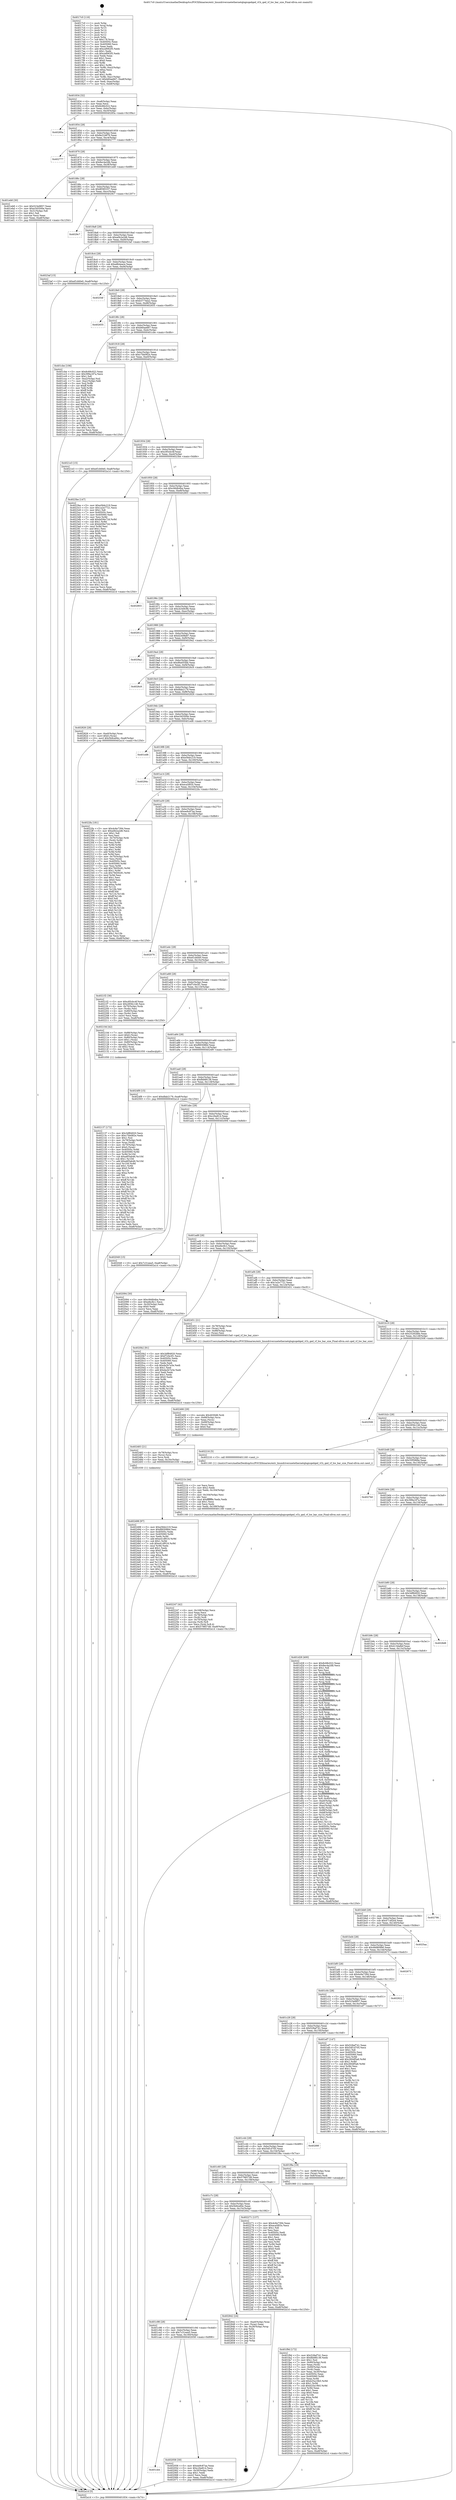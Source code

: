 digraph "0x4017c0" {
  label = "0x4017c0 (/mnt/c/Users/mathe/Desktop/tcc/POCII/binaries/extr_linuxdriversnetethernetqlogicqedqed_vf.h_qed_vf_hw_bar_size_Final-ollvm.out::main(0))"
  labelloc = "t"
  node[shape=record]

  Entry [label="",width=0.3,height=0.3,shape=circle,fillcolor=black,style=filled]
  "0x401834" [label="{
     0x401834 [32]\l
     | [instrs]\l
     &nbsp;&nbsp;0x401834 \<+6\>: mov -0xa8(%rbp),%eax\l
     &nbsp;&nbsp;0x40183a \<+2\>: mov %eax,%ecx\l
     &nbsp;&nbsp;0x40183c \<+6\>: sub $0x8c68c022,%ecx\l
     &nbsp;&nbsp;0x401842 \<+6\>: mov %eax,-0xbc(%rbp)\l
     &nbsp;&nbsp;0x401848 \<+6\>: mov %ecx,-0xc0(%rbp)\l
     &nbsp;&nbsp;0x40184e \<+6\>: je 000000000040285a \<main+0x109a\>\l
  }"]
  "0x40285a" [label="{
     0x40285a\l
  }", style=dashed]
  "0x401854" [label="{
     0x401854 [28]\l
     | [instrs]\l
     &nbsp;&nbsp;0x401854 \<+5\>: jmp 0000000000401859 \<main+0x99\>\l
     &nbsp;&nbsp;0x401859 \<+6\>: mov -0xbc(%rbp),%eax\l
     &nbsp;&nbsp;0x40185f \<+5\>: sub $0x8e224876,%eax\l
     &nbsp;&nbsp;0x401864 \<+6\>: mov %eax,-0xc4(%rbp)\l
     &nbsp;&nbsp;0x40186a \<+6\>: je 0000000000402777 \<main+0xfb7\>\l
  }"]
  Exit [label="",width=0.3,height=0.3,shape=circle,fillcolor=black,style=filled,peripheries=2]
  "0x402777" [label="{
     0x402777\l
  }", style=dashed]
  "0x401870" [label="{
     0x401870 [28]\l
     | [instrs]\l
     &nbsp;&nbsp;0x401870 \<+5\>: jmp 0000000000401875 \<main+0xb5\>\l
     &nbsp;&nbsp;0x401875 \<+6\>: mov -0xbc(%rbp),%eax\l
     &nbsp;&nbsp;0x40187b \<+5\>: sub $0x8ec4a2db,%eax\l
     &nbsp;&nbsp;0x401880 \<+6\>: mov %eax,-0xc8(%rbp)\l
     &nbsp;&nbsp;0x401886 \<+6\>: je 0000000000401eb8 \<main+0x6f8\>\l
  }"]
  "0x402498" [label="{
     0x402498 [97]\l
     | [instrs]\l
     &nbsp;&nbsp;0x402498 \<+5\>: mov $0xe56dc219,%eax\l
     &nbsp;&nbsp;0x40249d \<+5\>: mov $0xf893086d,%esi\l
     &nbsp;&nbsp;0x4024a2 \<+7\>: mov 0x40505c,%edx\l
     &nbsp;&nbsp;0x4024a9 \<+8\>: mov 0x405060,%r8d\l
     &nbsp;&nbsp;0x4024b1 \<+3\>: mov %edx,%r9d\l
     &nbsp;&nbsp;0x4024b4 \<+7\>: add $0xe41df016,%r9d\l
     &nbsp;&nbsp;0x4024bb \<+4\>: sub $0x1,%r9d\l
     &nbsp;&nbsp;0x4024bf \<+7\>: sub $0xe41df016,%r9d\l
     &nbsp;&nbsp;0x4024c6 \<+4\>: imul %r9d,%edx\l
     &nbsp;&nbsp;0x4024ca \<+3\>: and $0x1,%edx\l
     &nbsp;&nbsp;0x4024cd \<+3\>: cmp $0x0,%edx\l
     &nbsp;&nbsp;0x4024d0 \<+4\>: sete %r10b\l
     &nbsp;&nbsp;0x4024d4 \<+4\>: cmp $0xa,%r8d\l
     &nbsp;&nbsp;0x4024d8 \<+4\>: setl %r11b\l
     &nbsp;&nbsp;0x4024dc \<+3\>: mov %r10b,%bl\l
     &nbsp;&nbsp;0x4024df \<+3\>: and %r11b,%bl\l
     &nbsp;&nbsp;0x4024e2 \<+3\>: xor %r11b,%r10b\l
     &nbsp;&nbsp;0x4024e5 \<+3\>: or %r10b,%bl\l
     &nbsp;&nbsp;0x4024e8 \<+3\>: test $0x1,%bl\l
     &nbsp;&nbsp;0x4024eb \<+3\>: cmovne %esi,%eax\l
     &nbsp;&nbsp;0x4024ee \<+6\>: mov %eax,-0xa8(%rbp)\l
     &nbsp;&nbsp;0x4024f4 \<+5\>: jmp 0000000000402a1d \<main+0x125d\>\l
  }"]
  "0x401eb8" [label="{
     0x401eb8 [30]\l
     | [instrs]\l
     &nbsp;&nbsp;0x401eb8 \<+5\>: mov $0x523e9857,%eax\l
     &nbsp;&nbsp;0x401ebd \<+5\>: mov $0xe345500e,%ecx\l
     &nbsp;&nbsp;0x401ec2 \<+3\>: mov -0x31(%rbp),%dl\l
     &nbsp;&nbsp;0x401ec5 \<+3\>: test $0x1,%dl\l
     &nbsp;&nbsp;0x401ec8 \<+3\>: cmovne %ecx,%eax\l
     &nbsp;&nbsp;0x401ecb \<+6\>: mov %eax,-0xa8(%rbp)\l
     &nbsp;&nbsp;0x401ed1 \<+5\>: jmp 0000000000402a1d \<main+0x125d\>\l
  }"]
  "0x40188c" [label="{
     0x40188c [28]\l
     | [instrs]\l
     &nbsp;&nbsp;0x40188c \<+5\>: jmp 0000000000401891 \<main+0xd1\>\l
     &nbsp;&nbsp;0x401891 \<+6\>: mov -0xbc(%rbp),%eax\l
     &nbsp;&nbsp;0x401897 \<+5\>: sub $0x8f385337,%eax\l
     &nbsp;&nbsp;0x40189c \<+6\>: mov %eax,-0xcc(%rbp)\l
     &nbsp;&nbsp;0x4018a2 \<+6\>: je 00000000004029c7 \<main+0x1207\>\l
  }"]
  "0x402483" [label="{
     0x402483 [21]\l
     | [instrs]\l
     &nbsp;&nbsp;0x402483 \<+4\>: mov -0x78(%rbp),%rcx\l
     &nbsp;&nbsp;0x402487 \<+3\>: mov (%rcx),%rcx\l
     &nbsp;&nbsp;0x40248a \<+3\>: mov %rcx,%rdi\l
     &nbsp;&nbsp;0x40248d \<+6\>: mov %eax,-0x16c(%rbp)\l
     &nbsp;&nbsp;0x402493 \<+5\>: call 0000000000401030 \<free@plt\>\l
     | [calls]\l
     &nbsp;&nbsp;0x401030 \{1\} (unknown)\l
  }"]
  "0x4029c7" [label="{
     0x4029c7\l
  }", style=dashed]
  "0x4018a8" [label="{
     0x4018a8 [28]\l
     | [instrs]\l
     &nbsp;&nbsp;0x4018a8 \<+5\>: jmp 00000000004018ad \<main+0xed\>\l
     &nbsp;&nbsp;0x4018ad \<+6\>: mov -0xbc(%rbp),%eax\l
     &nbsp;&nbsp;0x4018b3 \<+5\>: sub $0xa0b2a2d6,%eax\l
     &nbsp;&nbsp;0x4018b8 \<+6\>: mov %eax,-0xd0(%rbp)\l
     &nbsp;&nbsp;0x4018be \<+6\>: je 00000000004023af \<main+0xbef\>\l
  }"]
  "0x402466" [label="{
     0x402466 [29]\l
     | [instrs]\l
     &nbsp;&nbsp;0x402466 \<+10\>: movabs $0x4030d6,%rdi\l
     &nbsp;&nbsp;0x402470 \<+4\>: mov -0x68(%rbp),%rcx\l
     &nbsp;&nbsp;0x402474 \<+2\>: mov %eax,(%rcx)\l
     &nbsp;&nbsp;0x402476 \<+4\>: mov -0x68(%rbp),%rcx\l
     &nbsp;&nbsp;0x40247a \<+2\>: mov (%rcx),%esi\l
     &nbsp;&nbsp;0x40247c \<+2\>: mov $0x0,%al\l
     &nbsp;&nbsp;0x40247e \<+5\>: call 0000000000401040 \<printf@plt\>\l
     | [calls]\l
     &nbsp;&nbsp;0x401040 \{1\} (unknown)\l
  }"]
  "0x4023af" [label="{
     0x4023af [15]\l
     | [instrs]\l
     &nbsp;&nbsp;0x4023af \<+10\>: movl $0xef1d40e0,-0xa8(%rbp)\l
     &nbsp;&nbsp;0x4023b9 \<+5\>: jmp 0000000000402a1d \<main+0x125d\>\l
  }"]
  "0x4018c4" [label="{
     0x4018c4 [28]\l
     | [instrs]\l
     &nbsp;&nbsp;0x4018c4 \<+5\>: jmp 00000000004018c9 \<main+0x109\>\l
     &nbsp;&nbsp;0x4018c9 \<+6\>: mov -0xbc(%rbp),%eax\l
     &nbsp;&nbsp;0x4018cf \<+5\>: sub $0xa8b4eace,%eax\l
     &nbsp;&nbsp;0x4018d4 \<+6\>: mov %eax,-0xd4(%rbp)\l
     &nbsp;&nbsp;0x4018da \<+6\>: je 000000000040254f \<main+0xd8f\>\l
  }"]
  "0x402247" [label="{
     0x402247 [42]\l
     | [instrs]\l
     &nbsp;&nbsp;0x402247 \<+6\>: mov -0x168(%rbp),%ecx\l
     &nbsp;&nbsp;0x40224d \<+3\>: imul %eax,%ecx\l
     &nbsp;&nbsp;0x402250 \<+4\>: mov -0x78(%rbp),%rdi\l
     &nbsp;&nbsp;0x402254 \<+3\>: mov (%rdi),%rdi\l
     &nbsp;&nbsp;0x402257 \<+4\>: mov -0x70(%rbp),%r8\l
     &nbsp;&nbsp;0x40225b \<+3\>: movslq (%r8),%r8\l
     &nbsp;&nbsp;0x40225e \<+4\>: mov %ecx,(%rdi,%r8,4)\l
     &nbsp;&nbsp;0x402262 \<+10\>: movl $0x579857d9,-0xa8(%rbp)\l
     &nbsp;&nbsp;0x40226c \<+5\>: jmp 0000000000402a1d \<main+0x125d\>\l
  }"]
  "0x40254f" [label="{
     0x40254f\l
  }", style=dashed]
  "0x4018e0" [label="{
     0x4018e0 [28]\l
     | [instrs]\l
     &nbsp;&nbsp;0x4018e0 \<+5\>: jmp 00000000004018e5 \<main+0x125\>\l
     &nbsp;&nbsp;0x4018e5 \<+6\>: mov -0xbc(%rbp),%eax\l
     &nbsp;&nbsp;0x4018eb \<+5\>: sub $0xb3774ea2,%eax\l
     &nbsp;&nbsp;0x4018f0 \<+6\>: mov %eax,-0xd8(%rbp)\l
     &nbsp;&nbsp;0x4018f6 \<+6\>: je 0000000000402655 \<main+0xe95\>\l
  }"]
  "0x40221b" [label="{
     0x40221b [44]\l
     | [instrs]\l
     &nbsp;&nbsp;0x40221b \<+2\>: xor %ecx,%ecx\l
     &nbsp;&nbsp;0x40221d \<+5\>: mov $0x2,%edx\l
     &nbsp;&nbsp;0x402222 \<+6\>: mov %edx,-0x164(%rbp)\l
     &nbsp;&nbsp;0x402228 \<+1\>: cltd\l
     &nbsp;&nbsp;0x402229 \<+6\>: mov -0x164(%rbp),%esi\l
     &nbsp;&nbsp;0x40222f \<+2\>: idiv %esi\l
     &nbsp;&nbsp;0x402231 \<+6\>: imul $0xfffffffe,%edx,%edx\l
     &nbsp;&nbsp;0x402237 \<+3\>: sub $0x1,%ecx\l
     &nbsp;&nbsp;0x40223a \<+2\>: sub %ecx,%edx\l
     &nbsp;&nbsp;0x40223c \<+6\>: mov %edx,-0x168(%rbp)\l
     &nbsp;&nbsp;0x402242 \<+5\>: call 0000000000401160 \<next_i\>\l
     | [calls]\l
     &nbsp;&nbsp;0x401160 \{1\} (/mnt/c/Users/mathe/Desktop/tcc/POCII/binaries/extr_linuxdriversnetethernetqlogicqedqed_vf.h_qed_vf_hw_bar_size_Final-ollvm.out::next_i)\l
  }"]
  "0x402655" [label="{
     0x402655\l
  }", style=dashed]
  "0x4018fc" [label="{
     0x4018fc [28]\l
     | [instrs]\l
     &nbsp;&nbsp;0x4018fc \<+5\>: jmp 0000000000401901 \<main+0x141\>\l
     &nbsp;&nbsp;0x401901 \<+6\>: mov -0xbc(%rbp),%eax\l
     &nbsp;&nbsp;0x401907 \<+5\>: sub $0xb60ae667,%eax\l
     &nbsp;&nbsp;0x40190c \<+6\>: mov %eax,-0xdc(%rbp)\l
     &nbsp;&nbsp;0x401912 \<+6\>: je 0000000000401cbe \<main+0x4fe\>\l
  }"]
  "0x402137" [label="{
     0x402137 [172]\l
     | [instrs]\l
     &nbsp;&nbsp;0x402137 \<+5\>: mov $0x3df84920,%ecx\l
     &nbsp;&nbsp;0x40213c \<+5\>: mov $0xc7bb082e,%edx\l
     &nbsp;&nbsp;0x402141 \<+3\>: mov $0x1,%sil\l
     &nbsp;&nbsp;0x402144 \<+4\>: mov -0x78(%rbp),%rdi\l
     &nbsp;&nbsp;0x402148 \<+3\>: mov %rax,(%rdi)\l
     &nbsp;&nbsp;0x40214b \<+4\>: mov -0x70(%rbp),%rax\l
     &nbsp;&nbsp;0x40214f \<+6\>: movl $0x0,(%rax)\l
     &nbsp;&nbsp;0x402155 \<+8\>: mov 0x40505c,%r8d\l
     &nbsp;&nbsp;0x40215d \<+8\>: mov 0x405060,%r9d\l
     &nbsp;&nbsp;0x402165 \<+3\>: mov %r8d,%r10d\l
     &nbsp;&nbsp;0x402168 \<+7\>: sub $0xa6f3ab46,%r10d\l
     &nbsp;&nbsp;0x40216f \<+4\>: sub $0x1,%r10d\l
     &nbsp;&nbsp;0x402173 \<+7\>: add $0xa6f3ab46,%r10d\l
     &nbsp;&nbsp;0x40217a \<+4\>: imul %r10d,%r8d\l
     &nbsp;&nbsp;0x40217e \<+4\>: and $0x1,%r8d\l
     &nbsp;&nbsp;0x402182 \<+4\>: cmp $0x0,%r8d\l
     &nbsp;&nbsp;0x402186 \<+4\>: sete %r11b\l
     &nbsp;&nbsp;0x40218a \<+4\>: cmp $0xa,%r9d\l
     &nbsp;&nbsp;0x40218e \<+3\>: setl %bl\l
     &nbsp;&nbsp;0x402191 \<+3\>: mov %r11b,%r14b\l
     &nbsp;&nbsp;0x402194 \<+4\>: xor $0xff,%r14b\l
     &nbsp;&nbsp;0x402198 \<+3\>: mov %bl,%r15b\l
     &nbsp;&nbsp;0x40219b \<+4\>: xor $0xff,%r15b\l
     &nbsp;&nbsp;0x40219f \<+4\>: xor $0x1,%sil\l
     &nbsp;&nbsp;0x4021a3 \<+3\>: mov %r14b,%r12b\l
     &nbsp;&nbsp;0x4021a6 \<+4\>: and $0xff,%r12b\l
     &nbsp;&nbsp;0x4021aa \<+3\>: and %sil,%r11b\l
     &nbsp;&nbsp;0x4021ad \<+3\>: mov %r15b,%r13b\l
     &nbsp;&nbsp;0x4021b0 \<+4\>: and $0xff,%r13b\l
     &nbsp;&nbsp;0x4021b4 \<+3\>: and %sil,%bl\l
     &nbsp;&nbsp;0x4021b7 \<+3\>: or %r11b,%r12b\l
     &nbsp;&nbsp;0x4021ba \<+3\>: or %bl,%r13b\l
     &nbsp;&nbsp;0x4021bd \<+3\>: xor %r13b,%r12b\l
     &nbsp;&nbsp;0x4021c0 \<+3\>: or %r15b,%r14b\l
     &nbsp;&nbsp;0x4021c3 \<+4\>: xor $0xff,%r14b\l
     &nbsp;&nbsp;0x4021c7 \<+4\>: or $0x1,%sil\l
     &nbsp;&nbsp;0x4021cb \<+3\>: and %sil,%r14b\l
     &nbsp;&nbsp;0x4021ce \<+3\>: or %r14b,%r12b\l
     &nbsp;&nbsp;0x4021d1 \<+4\>: test $0x1,%r12b\l
     &nbsp;&nbsp;0x4021d5 \<+3\>: cmovne %edx,%ecx\l
     &nbsp;&nbsp;0x4021d8 \<+6\>: mov %ecx,-0xa8(%rbp)\l
     &nbsp;&nbsp;0x4021de \<+5\>: jmp 0000000000402a1d \<main+0x125d\>\l
  }"]
  "0x401cbe" [label="{
     0x401cbe [106]\l
     | [instrs]\l
     &nbsp;&nbsp;0x401cbe \<+5\>: mov $0x8c68c022,%eax\l
     &nbsp;&nbsp;0x401cc3 \<+5\>: mov $0x399a187a,%ecx\l
     &nbsp;&nbsp;0x401cc8 \<+2\>: mov $0x1,%dl\l
     &nbsp;&nbsp;0x401cca \<+7\>: mov -0xa2(%rbp),%sil\l
     &nbsp;&nbsp;0x401cd1 \<+7\>: mov -0xa1(%rbp),%dil\l
     &nbsp;&nbsp;0x401cd8 \<+3\>: mov %sil,%r8b\l
     &nbsp;&nbsp;0x401cdb \<+4\>: xor $0xff,%r8b\l
     &nbsp;&nbsp;0x401cdf \<+3\>: mov %dil,%r9b\l
     &nbsp;&nbsp;0x401ce2 \<+4\>: xor $0xff,%r9b\l
     &nbsp;&nbsp;0x401ce6 \<+3\>: xor $0x0,%dl\l
     &nbsp;&nbsp;0x401ce9 \<+3\>: mov %r8b,%r10b\l
     &nbsp;&nbsp;0x401cec \<+4\>: and $0x0,%r10b\l
     &nbsp;&nbsp;0x401cf0 \<+3\>: and %dl,%sil\l
     &nbsp;&nbsp;0x401cf3 \<+3\>: mov %r9b,%r11b\l
     &nbsp;&nbsp;0x401cf6 \<+4\>: and $0x0,%r11b\l
     &nbsp;&nbsp;0x401cfa \<+3\>: and %dl,%dil\l
     &nbsp;&nbsp;0x401cfd \<+3\>: or %sil,%r10b\l
     &nbsp;&nbsp;0x401d00 \<+3\>: or %dil,%r11b\l
     &nbsp;&nbsp;0x401d03 \<+3\>: xor %r11b,%r10b\l
     &nbsp;&nbsp;0x401d06 \<+3\>: or %r9b,%r8b\l
     &nbsp;&nbsp;0x401d09 \<+4\>: xor $0xff,%r8b\l
     &nbsp;&nbsp;0x401d0d \<+3\>: or $0x0,%dl\l
     &nbsp;&nbsp;0x401d10 \<+3\>: and %dl,%r8b\l
     &nbsp;&nbsp;0x401d13 \<+3\>: or %r8b,%r10b\l
     &nbsp;&nbsp;0x401d16 \<+4\>: test $0x1,%r10b\l
     &nbsp;&nbsp;0x401d1a \<+3\>: cmovne %ecx,%eax\l
     &nbsp;&nbsp;0x401d1d \<+6\>: mov %eax,-0xa8(%rbp)\l
     &nbsp;&nbsp;0x401d23 \<+5\>: jmp 0000000000402a1d \<main+0x125d\>\l
  }"]
  "0x401918" [label="{
     0x401918 [28]\l
     | [instrs]\l
     &nbsp;&nbsp;0x401918 \<+5\>: jmp 000000000040191d \<main+0x15d\>\l
     &nbsp;&nbsp;0x40191d \<+6\>: mov -0xbc(%rbp),%eax\l
     &nbsp;&nbsp;0x401923 \<+5\>: sub $0xc7bb082e,%eax\l
     &nbsp;&nbsp;0x401928 \<+6\>: mov %eax,-0xe0(%rbp)\l
     &nbsp;&nbsp;0x40192e \<+6\>: je 00000000004021e3 \<main+0xa23\>\l
  }"]
  "0x402a1d" [label="{
     0x402a1d [5]\l
     | [instrs]\l
     &nbsp;&nbsp;0x402a1d \<+5\>: jmp 0000000000401834 \<main+0x74\>\l
  }"]
  "0x4017c0" [label="{
     0x4017c0 [116]\l
     | [instrs]\l
     &nbsp;&nbsp;0x4017c0 \<+1\>: push %rbp\l
     &nbsp;&nbsp;0x4017c1 \<+3\>: mov %rsp,%rbp\l
     &nbsp;&nbsp;0x4017c4 \<+2\>: push %r15\l
     &nbsp;&nbsp;0x4017c6 \<+2\>: push %r14\l
     &nbsp;&nbsp;0x4017c8 \<+2\>: push %r13\l
     &nbsp;&nbsp;0x4017ca \<+2\>: push %r12\l
     &nbsp;&nbsp;0x4017cc \<+1\>: push %rbx\l
     &nbsp;&nbsp;0x4017cd \<+7\>: sub $0x178,%rsp\l
     &nbsp;&nbsp;0x4017d4 \<+7\>: mov 0x40505c,%eax\l
     &nbsp;&nbsp;0x4017db \<+7\>: mov 0x405060,%ecx\l
     &nbsp;&nbsp;0x4017e2 \<+2\>: mov %eax,%edx\l
     &nbsp;&nbsp;0x4017e4 \<+6\>: add $0xcef062f5,%edx\l
     &nbsp;&nbsp;0x4017ea \<+3\>: sub $0x1,%edx\l
     &nbsp;&nbsp;0x4017ed \<+6\>: sub $0xcef062f5,%edx\l
     &nbsp;&nbsp;0x4017f3 \<+3\>: imul %edx,%eax\l
     &nbsp;&nbsp;0x4017f6 \<+3\>: and $0x1,%eax\l
     &nbsp;&nbsp;0x4017f9 \<+3\>: cmp $0x0,%eax\l
     &nbsp;&nbsp;0x4017fc \<+4\>: sete %r8b\l
     &nbsp;&nbsp;0x401800 \<+4\>: and $0x1,%r8b\l
     &nbsp;&nbsp;0x401804 \<+7\>: mov %r8b,-0xa2(%rbp)\l
     &nbsp;&nbsp;0x40180b \<+3\>: cmp $0xa,%ecx\l
     &nbsp;&nbsp;0x40180e \<+4\>: setl %r8b\l
     &nbsp;&nbsp;0x401812 \<+4\>: and $0x1,%r8b\l
     &nbsp;&nbsp;0x401816 \<+7\>: mov %r8b,-0xa1(%rbp)\l
     &nbsp;&nbsp;0x40181d \<+10\>: movl $0xb60ae667,-0xa8(%rbp)\l
     &nbsp;&nbsp;0x401827 \<+6\>: mov %edi,-0xac(%rbp)\l
     &nbsp;&nbsp;0x40182d \<+7\>: mov %rsi,-0xb8(%rbp)\l
  }"]
  "0x401cb4" [label="{
     0x401cb4\l
  }", style=dashed]
  "0x4021e3" [label="{
     0x4021e3 [15]\l
     | [instrs]\l
     &nbsp;&nbsp;0x4021e3 \<+10\>: movl $0xef1d40e0,-0xa8(%rbp)\l
     &nbsp;&nbsp;0x4021ed \<+5\>: jmp 0000000000402a1d \<main+0x125d\>\l
  }"]
  "0x401934" [label="{
     0x401934 [28]\l
     | [instrs]\l
     &nbsp;&nbsp;0x401934 \<+5\>: jmp 0000000000401939 \<main+0x179\>\l
     &nbsp;&nbsp;0x401939 \<+6\>: mov -0xbc(%rbp),%eax\l
     &nbsp;&nbsp;0x40193f \<+5\>: sub $0xc85cbc4f,%eax\l
     &nbsp;&nbsp;0x401944 \<+6\>: mov %eax,-0xe4(%rbp)\l
     &nbsp;&nbsp;0x40194a \<+6\>: je 00000000004023be \<main+0xbfe\>\l
  }"]
  "0x402058" [label="{
     0x402058 [30]\l
     | [instrs]\l
     &nbsp;&nbsp;0x402058 \<+5\>: mov $0xee9c87aa,%eax\l
     &nbsp;&nbsp;0x40205d \<+5\>: mov $0xc2be814,%ecx\l
     &nbsp;&nbsp;0x402062 \<+3\>: mov -0x30(%rbp),%edx\l
     &nbsp;&nbsp;0x402065 \<+3\>: cmp $0x1,%edx\l
     &nbsp;&nbsp;0x402068 \<+3\>: cmovl %ecx,%eax\l
     &nbsp;&nbsp;0x40206b \<+6\>: mov %eax,-0xa8(%rbp)\l
     &nbsp;&nbsp;0x402071 \<+5\>: jmp 0000000000402a1d \<main+0x125d\>\l
  }"]
  "0x4023be" [label="{
     0x4023be [147]\l
     | [instrs]\l
     &nbsp;&nbsp;0x4023be \<+5\>: mov $0xe56dc219,%eax\l
     &nbsp;&nbsp;0x4023c3 \<+5\>: mov $0x1a2e7721,%ecx\l
     &nbsp;&nbsp;0x4023c8 \<+2\>: mov $0x1,%dl\l
     &nbsp;&nbsp;0x4023ca \<+7\>: mov 0x40505c,%esi\l
     &nbsp;&nbsp;0x4023d1 \<+7\>: mov 0x405060,%edi\l
     &nbsp;&nbsp;0x4023d8 \<+3\>: mov %esi,%r8d\l
     &nbsp;&nbsp;0x4023db \<+7\>: add $0xbd36e72d,%r8d\l
     &nbsp;&nbsp;0x4023e2 \<+4\>: sub $0x1,%r8d\l
     &nbsp;&nbsp;0x4023e6 \<+7\>: sub $0xbd36e72d,%r8d\l
     &nbsp;&nbsp;0x4023ed \<+4\>: imul %r8d,%esi\l
     &nbsp;&nbsp;0x4023f1 \<+3\>: and $0x1,%esi\l
     &nbsp;&nbsp;0x4023f4 \<+3\>: cmp $0x0,%esi\l
     &nbsp;&nbsp;0x4023f7 \<+4\>: sete %r9b\l
     &nbsp;&nbsp;0x4023fb \<+3\>: cmp $0xa,%edi\l
     &nbsp;&nbsp;0x4023fe \<+4\>: setl %r10b\l
     &nbsp;&nbsp;0x402402 \<+3\>: mov %r9b,%r11b\l
     &nbsp;&nbsp;0x402405 \<+4\>: xor $0xff,%r11b\l
     &nbsp;&nbsp;0x402409 \<+3\>: mov %r10b,%bl\l
     &nbsp;&nbsp;0x40240c \<+3\>: xor $0xff,%bl\l
     &nbsp;&nbsp;0x40240f \<+3\>: xor $0x0,%dl\l
     &nbsp;&nbsp;0x402412 \<+3\>: mov %r11b,%r14b\l
     &nbsp;&nbsp;0x402415 \<+4\>: and $0x0,%r14b\l
     &nbsp;&nbsp;0x402419 \<+3\>: and %dl,%r9b\l
     &nbsp;&nbsp;0x40241c \<+3\>: mov %bl,%r15b\l
     &nbsp;&nbsp;0x40241f \<+4\>: and $0x0,%r15b\l
     &nbsp;&nbsp;0x402423 \<+3\>: and %dl,%r10b\l
     &nbsp;&nbsp;0x402426 \<+3\>: or %r9b,%r14b\l
     &nbsp;&nbsp;0x402429 \<+3\>: or %r10b,%r15b\l
     &nbsp;&nbsp;0x40242c \<+3\>: xor %r15b,%r14b\l
     &nbsp;&nbsp;0x40242f \<+3\>: or %bl,%r11b\l
     &nbsp;&nbsp;0x402432 \<+4\>: xor $0xff,%r11b\l
     &nbsp;&nbsp;0x402436 \<+3\>: or $0x0,%dl\l
     &nbsp;&nbsp;0x402439 \<+3\>: and %dl,%r11b\l
     &nbsp;&nbsp;0x40243c \<+3\>: or %r11b,%r14b\l
     &nbsp;&nbsp;0x40243f \<+4\>: test $0x1,%r14b\l
     &nbsp;&nbsp;0x402443 \<+3\>: cmovne %ecx,%eax\l
     &nbsp;&nbsp;0x402446 \<+6\>: mov %eax,-0xa8(%rbp)\l
     &nbsp;&nbsp;0x40244c \<+5\>: jmp 0000000000402a1d \<main+0x125d\>\l
  }"]
  "0x401950" [label="{
     0x401950 [28]\l
     | [instrs]\l
     &nbsp;&nbsp;0x401950 \<+5\>: jmp 0000000000401955 \<main+0x195\>\l
     &nbsp;&nbsp;0x401955 \<+6\>: mov -0xbc(%rbp),%eax\l
     &nbsp;&nbsp;0x40195b \<+5\>: sub $0xc9ddb4ba,%eax\l
     &nbsp;&nbsp;0x401960 \<+6\>: mov %eax,-0xe8(%rbp)\l
     &nbsp;&nbsp;0x401966 \<+6\>: je 0000000000402803 \<main+0x1043\>\l
  }"]
  "0x401c98" [label="{
     0x401c98 [28]\l
     | [instrs]\l
     &nbsp;&nbsp;0x401c98 \<+5\>: jmp 0000000000401c9d \<main+0x4dd\>\l
     &nbsp;&nbsp;0x401c9d \<+6\>: mov -0xbc(%rbp),%eax\l
     &nbsp;&nbsp;0x401ca3 \<+5\>: sub $0x7c31eea5,%eax\l
     &nbsp;&nbsp;0x401ca8 \<+6\>: mov %eax,-0x160(%rbp)\l
     &nbsp;&nbsp;0x401cae \<+6\>: je 0000000000402058 \<main+0x898\>\l
  }"]
  "0x402803" [label="{
     0x402803\l
  }", style=dashed]
  "0x40196c" [label="{
     0x40196c [28]\l
     | [instrs]\l
     &nbsp;&nbsp;0x40196c \<+5\>: jmp 0000000000401971 \<main+0x1b1\>\l
     &nbsp;&nbsp;0x401971 \<+6\>: mov -0xbc(%rbp),%eax\l
     &nbsp;&nbsp;0x401977 \<+5\>: sub $0xcb349c9b,%eax\l
     &nbsp;&nbsp;0x40197c \<+6\>: mov %eax,-0xec(%rbp)\l
     &nbsp;&nbsp;0x401982 \<+6\>: je 0000000000402812 \<main+0x1052\>\l
  }"]
  "0x402842" [label="{
     0x402842 [24]\l
     | [instrs]\l
     &nbsp;&nbsp;0x402842 \<+7\>: mov -0xa0(%rbp),%rax\l
     &nbsp;&nbsp;0x402849 \<+2\>: mov (%rax),%eax\l
     &nbsp;&nbsp;0x40284b \<+4\>: lea -0x28(%rbp),%rsp\l
     &nbsp;&nbsp;0x40284f \<+1\>: pop %rbx\l
     &nbsp;&nbsp;0x402850 \<+2\>: pop %r12\l
     &nbsp;&nbsp;0x402852 \<+2\>: pop %r13\l
     &nbsp;&nbsp;0x402854 \<+2\>: pop %r14\l
     &nbsp;&nbsp;0x402856 \<+2\>: pop %r15\l
     &nbsp;&nbsp;0x402858 \<+1\>: pop %rbp\l
     &nbsp;&nbsp;0x402859 \<+1\>: ret\l
  }"]
  "0x402812" [label="{
     0x402812\l
  }", style=dashed]
  "0x401988" [label="{
     0x401988 [28]\l
     | [instrs]\l
     &nbsp;&nbsp;0x401988 \<+5\>: jmp 000000000040198d \<main+0x1cd\>\l
     &nbsp;&nbsp;0x40198d \<+6\>: mov -0xbc(%rbp),%eax\l
     &nbsp;&nbsp;0x401993 \<+5\>: sub $0xd2408e87,%eax\l
     &nbsp;&nbsp;0x401998 \<+6\>: mov %eax,-0xf0(%rbp)\l
     &nbsp;&nbsp;0x40199e \<+6\>: je 00000000004029a2 \<main+0x11e2\>\l
  }"]
  "0x401c7c" [label="{
     0x401c7c [28]\l
     | [instrs]\l
     &nbsp;&nbsp;0x401c7c \<+5\>: jmp 0000000000401c81 \<main+0x4c1\>\l
     &nbsp;&nbsp;0x401c81 \<+6\>: mov -0xbc(%rbp),%eax\l
     &nbsp;&nbsp;0x401c87 \<+5\>: sub $0x5b9ce84c,%eax\l
     &nbsp;&nbsp;0x401c8c \<+6\>: mov %eax,-0x15c(%rbp)\l
     &nbsp;&nbsp;0x401c92 \<+6\>: je 0000000000402842 \<main+0x1082\>\l
  }"]
  "0x4029a2" [label="{
     0x4029a2\l
  }", style=dashed]
  "0x4019a4" [label="{
     0x4019a4 [28]\l
     | [instrs]\l
     &nbsp;&nbsp;0x4019a4 \<+5\>: jmp 00000000004019a9 \<main+0x1e9\>\l
     &nbsp;&nbsp;0x4019a9 \<+6\>: mov -0xbc(%rbp),%eax\l
     &nbsp;&nbsp;0x4019af \<+5\>: sub $0xd6a055bb,%eax\l
     &nbsp;&nbsp;0x4019b4 \<+6\>: mov %eax,-0xf4(%rbp)\l
     &nbsp;&nbsp;0x4019ba \<+6\>: je 00000000004026c9 \<main+0xf09\>\l
  }"]
  "0x402271" [label="{
     0x402271 [137]\l
     | [instrs]\l
     &nbsp;&nbsp;0x402271 \<+5\>: mov $0x4c6e7394,%eax\l
     &nbsp;&nbsp;0x402276 \<+5\>: mov $0xeca5f03c,%ecx\l
     &nbsp;&nbsp;0x40227b \<+2\>: mov $0x1,%dl\l
     &nbsp;&nbsp;0x40227d \<+2\>: xor %esi,%esi\l
     &nbsp;&nbsp;0x40227f \<+7\>: mov 0x40505c,%edi\l
     &nbsp;&nbsp;0x402286 \<+8\>: mov 0x405060,%r8d\l
     &nbsp;&nbsp;0x40228e \<+3\>: sub $0x1,%esi\l
     &nbsp;&nbsp;0x402291 \<+3\>: mov %edi,%r9d\l
     &nbsp;&nbsp;0x402294 \<+3\>: add %esi,%r9d\l
     &nbsp;&nbsp;0x402297 \<+4\>: imul %r9d,%edi\l
     &nbsp;&nbsp;0x40229b \<+3\>: and $0x1,%edi\l
     &nbsp;&nbsp;0x40229e \<+3\>: cmp $0x0,%edi\l
     &nbsp;&nbsp;0x4022a1 \<+4\>: sete %r10b\l
     &nbsp;&nbsp;0x4022a5 \<+4\>: cmp $0xa,%r8d\l
     &nbsp;&nbsp;0x4022a9 \<+4\>: setl %r11b\l
     &nbsp;&nbsp;0x4022ad \<+3\>: mov %r10b,%bl\l
     &nbsp;&nbsp;0x4022b0 \<+3\>: xor $0xff,%bl\l
     &nbsp;&nbsp;0x4022b3 \<+3\>: mov %r11b,%r14b\l
     &nbsp;&nbsp;0x4022b6 \<+4\>: xor $0xff,%r14b\l
     &nbsp;&nbsp;0x4022ba \<+3\>: xor $0x0,%dl\l
     &nbsp;&nbsp;0x4022bd \<+3\>: mov %bl,%r15b\l
     &nbsp;&nbsp;0x4022c0 \<+4\>: and $0x0,%r15b\l
     &nbsp;&nbsp;0x4022c4 \<+3\>: and %dl,%r10b\l
     &nbsp;&nbsp;0x4022c7 \<+3\>: mov %r14b,%r12b\l
     &nbsp;&nbsp;0x4022ca \<+4\>: and $0x0,%r12b\l
     &nbsp;&nbsp;0x4022ce \<+3\>: and %dl,%r11b\l
     &nbsp;&nbsp;0x4022d1 \<+3\>: or %r10b,%r15b\l
     &nbsp;&nbsp;0x4022d4 \<+3\>: or %r11b,%r12b\l
     &nbsp;&nbsp;0x4022d7 \<+3\>: xor %r12b,%r15b\l
     &nbsp;&nbsp;0x4022da \<+3\>: or %r14b,%bl\l
     &nbsp;&nbsp;0x4022dd \<+3\>: xor $0xff,%bl\l
     &nbsp;&nbsp;0x4022e0 \<+3\>: or $0x0,%dl\l
     &nbsp;&nbsp;0x4022e3 \<+2\>: and %dl,%bl\l
     &nbsp;&nbsp;0x4022e5 \<+3\>: or %bl,%r15b\l
     &nbsp;&nbsp;0x4022e8 \<+4\>: test $0x1,%r15b\l
     &nbsp;&nbsp;0x4022ec \<+3\>: cmovne %ecx,%eax\l
     &nbsp;&nbsp;0x4022ef \<+6\>: mov %eax,-0xa8(%rbp)\l
     &nbsp;&nbsp;0x4022f5 \<+5\>: jmp 0000000000402a1d \<main+0x125d\>\l
  }"]
  "0x4026c9" [label="{
     0x4026c9\l
  }", style=dashed]
  "0x4019c0" [label="{
     0x4019c0 [28]\l
     | [instrs]\l
     &nbsp;&nbsp;0x4019c0 \<+5\>: jmp 00000000004019c5 \<main+0x205\>\l
     &nbsp;&nbsp;0x4019c5 \<+6\>: mov -0xbc(%rbp),%eax\l
     &nbsp;&nbsp;0x4019cb \<+5\>: sub $0xdfab2179,%eax\l
     &nbsp;&nbsp;0x4019d0 \<+6\>: mov %eax,-0xf8(%rbp)\l
     &nbsp;&nbsp;0x4019d6 \<+6\>: je 0000000000402826 \<main+0x1066\>\l
  }"]
  "0x401f9d" [label="{
     0x401f9d [172]\l
     | [instrs]\l
     &nbsp;&nbsp;0x401f9d \<+5\>: mov $0x528af741,%ecx\l
     &nbsp;&nbsp;0x401fa2 \<+5\>: mov $0xfbb88138,%edx\l
     &nbsp;&nbsp;0x401fa7 \<+3\>: mov $0x1,%sil\l
     &nbsp;&nbsp;0x401faa \<+7\>: mov -0x90(%rbp),%rdi\l
     &nbsp;&nbsp;0x401fb1 \<+2\>: mov %eax,(%rdi)\l
     &nbsp;&nbsp;0x401fb3 \<+7\>: mov -0x90(%rbp),%rdi\l
     &nbsp;&nbsp;0x401fba \<+2\>: mov (%rdi),%eax\l
     &nbsp;&nbsp;0x401fbc \<+3\>: mov %eax,-0x30(%rbp)\l
     &nbsp;&nbsp;0x401fbf \<+7\>: mov 0x40505c,%eax\l
     &nbsp;&nbsp;0x401fc6 \<+8\>: mov 0x405060,%r8d\l
     &nbsp;&nbsp;0x401fce \<+3\>: mov %eax,%r9d\l
     &nbsp;&nbsp;0x401fd1 \<+7\>: add $0xb25a19b5,%r9d\l
     &nbsp;&nbsp;0x401fd8 \<+4\>: sub $0x1,%r9d\l
     &nbsp;&nbsp;0x401fdc \<+7\>: sub $0xb25a19b5,%r9d\l
     &nbsp;&nbsp;0x401fe3 \<+4\>: imul %r9d,%eax\l
     &nbsp;&nbsp;0x401fe7 \<+3\>: and $0x1,%eax\l
     &nbsp;&nbsp;0x401fea \<+3\>: cmp $0x0,%eax\l
     &nbsp;&nbsp;0x401fed \<+4\>: sete %r10b\l
     &nbsp;&nbsp;0x401ff1 \<+4\>: cmp $0xa,%r8d\l
     &nbsp;&nbsp;0x401ff5 \<+4\>: setl %r11b\l
     &nbsp;&nbsp;0x401ff9 \<+3\>: mov %r10b,%bl\l
     &nbsp;&nbsp;0x401ffc \<+3\>: xor $0xff,%bl\l
     &nbsp;&nbsp;0x401fff \<+3\>: mov %r11b,%r14b\l
     &nbsp;&nbsp;0x402002 \<+4\>: xor $0xff,%r14b\l
     &nbsp;&nbsp;0x402006 \<+4\>: xor $0x1,%sil\l
     &nbsp;&nbsp;0x40200a \<+3\>: mov %bl,%r15b\l
     &nbsp;&nbsp;0x40200d \<+4\>: and $0xff,%r15b\l
     &nbsp;&nbsp;0x402011 \<+3\>: and %sil,%r10b\l
     &nbsp;&nbsp;0x402014 \<+3\>: mov %r14b,%r12b\l
     &nbsp;&nbsp;0x402017 \<+4\>: and $0xff,%r12b\l
     &nbsp;&nbsp;0x40201b \<+3\>: and %sil,%r11b\l
     &nbsp;&nbsp;0x40201e \<+3\>: or %r10b,%r15b\l
     &nbsp;&nbsp;0x402021 \<+3\>: or %r11b,%r12b\l
     &nbsp;&nbsp;0x402024 \<+3\>: xor %r12b,%r15b\l
     &nbsp;&nbsp;0x402027 \<+3\>: or %r14b,%bl\l
     &nbsp;&nbsp;0x40202a \<+3\>: xor $0xff,%bl\l
     &nbsp;&nbsp;0x40202d \<+4\>: or $0x1,%sil\l
     &nbsp;&nbsp;0x402031 \<+3\>: and %sil,%bl\l
     &nbsp;&nbsp;0x402034 \<+3\>: or %bl,%r15b\l
     &nbsp;&nbsp;0x402037 \<+4\>: test $0x1,%r15b\l
     &nbsp;&nbsp;0x40203b \<+3\>: cmovne %edx,%ecx\l
     &nbsp;&nbsp;0x40203e \<+6\>: mov %ecx,-0xa8(%rbp)\l
     &nbsp;&nbsp;0x402044 \<+5\>: jmp 0000000000402a1d \<main+0x125d\>\l
  }"]
  "0x402826" [label="{
     0x402826 [28]\l
     | [instrs]\l
     &nbsp;&nbsp;0x402826 \<+7\>: mov -0xa0(%rbp),%rax\l
     &nbsp;&nbsp;0x40282d \<+6\>: movl $0x0,(%rax)\l
     &nbsp;&nbsp;0x402833 \<+10\>: movl $0x5b9ce84c,-0xa8(%rbp)\l
     &nbsp;&nbsp;0x40283d \<+5\>: jmp 0000000000402a1d \<main+0x125d\>\l
  }"]
  "0x4019dc" [label="{
     0x4019dc [28]\l
     | [instrs]\l
     &nbsp;&nbsp;0x4019dc \<+5\>: jmp 00000000004019e1 \<main+0x221\>\l
     &nbsp;&nbsp;0x4019e1 \<+6\>: mov -0xbc(%rbp),%eax\l
     &nbsp;&nbsp;0x4019e7 \<+5\>: sub $0xe345500e,%eax\l
     &nbsp;&nbsp;0x4019ec \<+6\>: mov %eax,-0xfc(%rbp)\l
     &nbsp;&nbsp;0x4019f2 \<+6\>: je 0000000000401ed6 \<main+0x716\>\l
  }"]
  "0x401c60" [label="{
     0x401c60 [28]\l
     | [instrs]\l
     &nbsp;&nbsp;0x401c60 \<+5\>: jmp 0000000000401c65 \<main+0x4a5\>\l
     &nbsp;&nbsp;0x401c65 \<+6\>: mov -0xbc(%rbp),%eax\l
     &nbsp;&nbsp;0x401c6b \<+5\>: sub $0x579857d9,%eax\l
     &nbsp;&nbsp;0x401c70 \<+6\>: mov %eax,-0x158(%rbp)\l
     &nbsp;&nbsp;0x401c76 \<+6\>: je 0000000000402271 \<main+0xab1\>\l
  }"]
  "0x401ed6" [label="{
     0x401ed6\l
  }", style=dashed]
  "0x4019f8" [label="{
     0x4019f8 [28]\l
     | [instrs]\l
     &nbsp;&nbsp;0x4019f8 \<+5\>: jmp 00000000004019fd \<main+0x23d\>\l
     &nbsp;&nbsp;0x4019fd \<+6\>: mov -0xbc(%rbp),%eax\l
     &nbsp;&nbsp;0x401a03 \<+5\>: sub $0xe56dc219,%eax\l
     &nbsp;&nbsp;0x401a08 \<+6\>: mov %eax,-0x100(%rbp)\l
     &nbsp;&nbsp;0x401a0e \<+6\>: je 000000000040294c \<main+0x118c\>\l
  }"]
  "0x401f8a" [label="{
     0x401f8a [19]\l
     | [instrs]\l
     &nbsp;&nbsp;0x401f8a \<+7\>: mov -0x98(%rbp),%rax\l
     &nbsp;&nbsp;0x401f91 \<+3\>: mov (%rax),%rax\l
     &nbsp;&nbsp;0x401f94 \<+4\>: mov 0x8(%rax),%rdi\l
     &nbsp;&nbsp;0x401f98 \<+5\>: call 0000000000401060 \<atoi@plt\>\l
     | [calls]\l
     &nbsp;&nbsp;0x401060 \{1\} (unknown)\l
  }"]
  "0x40294c" [label="{
     0x40294c\l
  }", style=dashed]
  "0x401a14" [label="{
     0x401a14 [28]\l
     | [instrs]\l
     &nbsp;&nbsp;0x401a14 \<+5\>: jmp 0000000000401a19 \<main+0x259\>\l
     &nbsp;&nbsp;0x401a19 \<+6\>: mov -0xbc(%rbp),%eax\l
     &nbsp;&nbsp;0x401a1f \<+5\>: sub $0xeca5f03c,%eax\l
     &nbsp;&nbsp;0x401a24 \<+6\>: mov %eax,-0x104(%rbp)\l
     &nbsp;&nbsp;0x401a2a \<+6\>: je 00000000004022fa \<main+0xb3a\>\l
  }"]
  "0x401c44" [label="{
     0x401c44 [28]\l
     | [instrs]\l
     &nbsp;&nbsp;0x401c44 \<+5\>: jmp 0000000000401c49 \<main+0x489\>\l
     &nbsp;&nbsp;0x401c49 \<+6\>: mov -0xbc(%rbp),%eax\l
     &nbsp;&nbsp;0x401c4f \<+5\>: sub $0x54f1d705,%eax\l
     &nbsp;&nbsp;0x401c54 \<+6\>: mov %eax,-0x154(%rbp)\l
     &nbsp;&nbsp;0x401c5a \<+6\>: je 0000000000401f8a \<main+0x7ca\>\l
  }"]
  "0x4022fa" [label="{
     0x4022fa [181]\l
     | [instrs]\l
     &nbsp;&nbsp;0x4022fa \<+5\>: mov $0x4c6e7394,%eax\l
     &nbsp;&nbsp;0x4022ff \<+5\>: mov $0xa0b2a2d6,%ecx\l
     &nbsp;&nbsp;0x402304 \<+2\>: mov $0x1,%dl\l
     &nbsp;&nbsp;0x402306 \<+2\>: xor %esi,%esi\l
     &nbsp;&nbsp;0x402308 \<+4\>: mov -0x70(%rbp),%rdi\l
     &nbsp;&nbsp;0x40230c \<+3\>: mov (%rdi),%r8d\l
     &nbsp;&nbsp;0x40230f \<+3\>: mov %esi,%r9d\l
     &nbsp;&nbsp;0x402312 \<+3\>: sub %r8d,%r9d\l
     &nbsp;&nbsp;0x402315 \<+3\>: mov %esi,%r8d\l
     &nbsp;&nbsp;0x402318 \<+4\>: sub $0x1,%r8d\l
     &nbsp;&nbsp;0x40231c \<+3\>: add %r8d,%r9d\l
     &nbsp;&nbsp;0x40231f \<+3\>: sub %r9d,%esi\l
     &nbsp;&nbsp;0x402322 \<+4\>: mov -0x70(%rbp),%rdi\l
     &nbsp;&nbsp;0x402326 \<+2\>: mov %esi,(%rdi)\l
     &nbsp;&nbsp;0x402328 \<+7\>: mov 0x40505c,%esi\l
     &nbsp;&nbsp;0x40232f \<+8\>: mov 0x405060,%r8d\l
     &nbsp;&nbsp;0x402337 \<+3\>: mov %esi,%r9d\l
     &nbsp;&nbsp;0x40233a \<+7\>: add $0x79d30c81,%r9d\l
     &nbsp;&nbsp;0x402341 \<+4\>: sub $0x1,%r9d\l
     &nbsp;&nbsp;0x402345 \<+7\>: sub $0x79d30c81,%r9d\l
     &nbsp;&nbsp;0x40234c \<+4\>: imul %r9d,%esi\l
     &nbsp;&nbsp;0x402350 \<+3\>: and $0x1,%esi\l
     &nbsp;&nbsp;0x402353 \<+3\>: cmp $0x0,%esi\l
     &nbsp;&nbsp;0x402356 \<+4\>: sete %r10b\l
     &nbsp;&nbsp;0x40235a \<+4\>: cmp $0xa,%r8d\l
     &nbsp;&nbsp;0x40235e \<+4\>: setl %r11b\l
     &nbsp;&nbsp;0x402362 \<+3\>: mov %r10b,%bl\l
     &nbsp;&nbsp;0x402365 \<+3\>: xor $0xff,%bl\l
     &nbsp;&nbsp;0x402368 \<+3\>: mov %r11b,%r14b\l
     &nbsp;&nbsp;0x40236b \<+4\>: xor $0xff,%r14b\l
     &nbsp;&nbsp;0x40236f \<+3\>: xor $0x0,%dl\l
     &nbsp;&nbsp;0x402372 \<+3\>: mov %bl,%r15b\l
     &nbsp;&nbsp;0x402375 \<+4\>: and $0x0,%r15b\l
     &nbsp;&nbsp;0x402379 \<+3\>: and %dl,%r10b\l
     &nbsp;&nbsp;0x40237c \<+3\>: mov %r14b,%r12b\l
     &nbsp;&nbsp;0x40237f \<+4\>: and $0x0,%r12b\l
     &nbsp;&nbsp;0x402383 \<+3\>: and %dl,%r11b\l
     &nbsp;&nbsp;0x402386 \<+3\>: or %r10b,%r15b\l
     &nbsp;&nbsp;0x402389 \<+3\>: or %r11b,%r12b\l
     &nbsp;&nbsp;0x40238c \<+3\>: xor %r12b,%r15b\l
     &nbsp;&nbsp;0x40238f \<+3\>: or %r14b,%bl\l
     &nbsp;&nbsp;0x402392 \<+3\>: xor $0xff,%bl\l
     &nbsp;&nbsp;0x402395 \<+3\>: or $0x0,%dl\l
     &nbsp;&nbsp;0x402398 \<+2\>: and %dl,%bl\l
     &nbsp;&nbsp;0x40239a \<+3\>: or %bl,%r15b\l
     &nbsp;&nbsp;0x40239d \<+4\>: test $0x1,%r15b\l
     &nbsp;&nbsp;0x4023a1 \<+3\>: cmovne %ecx,%eax\l
     &nbsp;&nbsp;0x4023a4 \<+6\>: mov %eax,-0xa8(%rbp)\l
     &nbsp;&nbsp;0x4023aa \<+5\>: jmp 0000000000402a1d \<main+0x125d\>\l
  }"]
  "0x401a30" [label="{
     0x401a30 [28]\l
     | [instrs]\l
     &nbsp;&nbsp;0x401a30 \<+5\>: jmp 0000000000401a35 \<main+0x275\>\l
     &nbsp;&nbsp;0x401a35 \<+6\>: mov -0xbc(%rbp),%eax\l
     &nbsp;&nbsp;0x401a3b \<+5\>: sub $0xee9c87aa,%eax\l
     &nbsp;&nbsp;0x401a40 \<+6\>: mov %eax,-0x108(%rbp)\l
     &nbsp;&nbsp;0x401a46 \<+6\>: je 0000000000402076 \<main+0x8b6\>\l
  }"]
  "0x40289f" [label="{
     0x40289f\l
  }", style=dashed]
  "0x402076" [label="{
     0x402076\l
  }", style=dashed]
  "0x401a4c" [label="{
     0x401a4c [28]\l
     | [instrs]\l
     &nbsp;&nbsp;0x401a4c \<+5\>: jmp 0000000000401a51 \<main+0x291\>\l
     &nbsp;&nbsp;0x401a51 \<+6\>: mov -0xbc(%rbp),%eax\l
     &nbsp;&nbsp;0x401a57 \<+5\>: sub $0xef1d40e0,%eax\l
     &nbsp;&nbsp;0x401a5c \<+6\>: mov %eax,-0x10c(%rbp)\l
     &nbsp;&nbsp;0x401a62 \<+6\>: je 00000000004021f2 \<main+0xa32\>\l
  }"]
  "0x401c28" [label="{
     0x401c28 [28]\l
     | [instrs]\l
     &nbsp;&nbsp;0x401c28 \<+5\>: jmp 0000000000401c2d \<main+0x46d\>\l
     &nbsp;&nbsp;0x401c2d \<+6\>: mov -0xbc(%rbp),%eax\l
     &nbsp;&nbsp;0x401c33 \<+5\>: sub $0x528af741,%eax\l
     &nbsp;&nbsp;0x401c38 \<+6\>: mov %eax,-0x150(%rbp)\l
     &nbsp;&nbsp;0x401c3e \<+6\>: je 000000000040289f \<main+0x10df\>\l
  }"]
  "0x4021f2" [label="{
     0x4021f2 [36]\l
     | [instrs]\l
     &nbsp;&nbsp;0x4021f2 \<+5\>: mov $0xc85cbc4f,%eax\l
     &nbsp;&nbsp;0x4021f7 \<+5\>: mov $0x2856c146,%ecx\l
     &nbsp;&nbsp;0x4021fc \<+4\>: mov -0x70(%rbp),%rdx\l
     &nbsp;&nbsp;0x402200 \<+2\>: mov (%rdx),%esi\l
     &nbsp;&nbsp;0x402202 \<+4\>: mov -0x80(%rbp),%rdx\l
     &nbsp;&nbsp;0x402206 \<+2\>: cmp (%rdx),%esi\l
     &nbsp;&nbsp;0x402208 \<+3\>: cmovl %ecx,%eax\l
     &nbsp;&nbsp;0x40220b \<+6\>: mov %eax,-0xa8(%rbp)\l
     &nbsp;&nbsp;0x402211 \<+5\>: jmp 0000000000402a1d \<main+0x125d\>\l
  }"]
  "0x401a68" [label="{
     0x401a68 [28]\l
     | [instrs]\l
     &nbsp;&nbsp;0x401a68 \<+5\>: jmp 0000000000401a6d \<main+0x2ad\>\l
     &nbsp;&nbsp;0x401a6d \<+6\>: mov -0xbc(%rbp),%eax\l
     &nbsp;&nbsp;0x401a73 \<+5\>: sub $0xf7c0e3f1,%eax\l
     &nbsp;&nbsp;0x401a78 \<+6\>: mov %eax,-0x110(%rbp)\l
     &nbsp;&nbsp;0x401a7e \<+6\>: je 000000000040210d \<main+0x94d\>\l
  }"]
  "0x401ef7" [label="{
     0x401ef7 [147]\l
     | [instrs]\l
     &nbsp;&nbsp;0x401ef7 \<+5\>: mov $0x528af741,%eax\l
     &nbsp;&nbsp;0x401efc \<+5\>: mov $0x54f1d705,%ecx\l
     &nbsp;&nbsp;0x401f01 \<+2\>: mov $0x1,%dl\l
     &nbsp;&nbsp;0x401f03 \<+7\>: mov 0x40505c,%esi\l
     &nbsp;&nbsp;0x401f0a \<+7\>: mov 0x405060,%edi\l
     &nbsp;&nbsp;0x401f11 \<+3\>: mov %esi,%r8d\l
     &nbsp;&nbsp;0x401f14 \<+7\>: add $0x260df5a6,%r8d\l
     &nbsp;&nbsp;0x401f1b \<+4\>: sub $0x1,%r8d\l
     &nbsp;&nbsp;0x401f1f \<+7\>: sub $0x260df5a6,%r8d\l
     &nbsp;&nbsp;0x401f26 \<+4\>: imul %r8d,%esi\l
     &nbsp;&nbsp;0x401f2a \<+3\>: and $0x1,%esi\l
     &nbsp;&nbsp;0x401f2d \<+3\>: cmp $0x0,%esi\l
     &nbsp;&nbsp;0x401f30 \<+4\>: sete %r9b\l
     &nbsp;&nbsp;0x401f34 \<+3\>: cmp $0xa,%edi\l
     &nbsp;&nbsp;0x401f37 \<+4\>: setl %r10b\l
     &nbsp;&nbsp;0x401f3b \<+3\>: mov %r9b,%r11b\l
     &nbsp;&nbsp;0x401f3e \<+4\>: xor $0xff,%r11b\l
     &nbsp;&nbsp;0x401f42 \<+3\>: mov %r10b,%bl\l
     &nbsp;&nbsp;0x401f45 \<+3\>: xor $0xff,%bl\l
     &nbsp;&nbsp;0x401f48 \<+3\>: xor $0x1,%dl\l
     &nbsp;&nbsp;0x401f4b \<+3\>: mov %r11b,%r14b\l
     &nbsp;&nbsp;0x401f4e \<+4\>: and $0xff,%r14b\l
     &nbsp;&nbsp;0x401f52 \<+3\>: and %dl,%r9b\l
     &nbsp;&nbsp;0x401f55 \<+3\>: mov %bl,%r15b\l
     &nbsp;&nbsp;0x401f58 \<+4\>: and $0xff,%r15b\l
     &nbsp;&nbsp;0x401f5c \<+3\>: and %dl,%r10b\l
     &nbsp;&nbsp;0x401f5f \<+3\>: or %r9b,%r14b\l
     &nbsp;&nbsp;0x401f62 \<+3\>: or %r10b,%r15b\l
     &nbsp;&nbsp;0x401f65 \<+3\>: xor %r15b,%r14b\l
     &nbsp;&nbsp;0x401f68 \<+3\>: or %bl,%r11b\l
     &nbsp;&nbsp;0x401f6b \<+4\>: xor $0xff,%r11b\l
     &nbsp;&nbsp;0x401f6f \<+3\>: or $0x1,%dl\l
     &nbsp;&nbsp;0x401f72 \<+3\>: and %dl,%r11b\l
     &nbsp;&nbsp;0x401f75 \<+3\>: or %r11b,%r14b\l
     &nbsp;&nbsp;0x401f78 \<+4\>: test $0x1,%r14b\l
     &nbsp;&nbsp;0x401f7c \<+3\>: cmovne %ecx,%eax\l
     &nbsp;&nbsp;0x401f7f \<+6\>: mov %eax,-0xa8(%rbp)\l
     &nbsp;&nbsp;0x401f85 \<+5\>: jmp 0000000000402a1d \<main+0x125d\>\l
  }"]
  "0x40210d" [label="{
     0x40210d [42]\l
     | [instrs]\l
     &nbsp;&nbsp;0x40210d \<+7\>: mov -0x88(%rbp),%rax\l
     &nbsp;&nbsp;0x402114 \<+6\>: movl $0x0,(%rax)\l
     &nbsp;&nbsp;0x40211a \<+4\>: mov -0x80(%rbp),%rax\l
     &nbsp;&nbsp;0x40211e \<+6\>: movl $0x1,(%rax)\l
     &nbsp;&nbsp;0x402124 \<+4\>: mov -0x80(%rbp),%rax\l
     &nbsp;&nbsp;0x402128 \<+3\>: movslq (%rax),%rax\l
     &nbsp;&nbsp;0x40212b \<+4\>: shl $0x2,%rax\l
     &nbsp;&nbsp;0x40212f \<+3\>: mov %rax,%rdi\l
     &nbsp;&nbsp;0x402132 \<+5\>: call 0000000000401050 \<malloc@plt\>\l
     | [calls]\l
     &nbsp;&nbsp;0x401050 \{1\} (unknown)\l
  }"]
  "0x401a84" [label="{
     0x401a84 [28]\l
     | [instrs]\l
     &nbsp;&nbsp;0x401a84 \<+5\>: jmp 0000000000401a89 \<main+0x2c9\>\l
     &nbsp;&nbsp;0x401a89 \<+6\>: mov -0xbc(%rbp),%eax\l
     &nbsp;&nbsp;0x401a8f \<+5\>: sub $0xf893086d,%eax\l
     &nbsp;&nbsp;0x401a94 \<+6\>: mov %eax,-0x114(%rbp)\l
     &nbsp;&nbsp;0x401a9a \<+6\>: je 00000000004024f9 \<main+0xd39\>\l
  }"]
  "0x401c0c" [label="{
     0x401c0c [28]\l
     | [instrs]\l
     &nbsp;&nbsp;0x401c0c \<+5\>: jmp 0000000000401c11 \<main+0x451\>\l
     &nbsp;&nbsp;0x401c11 \<+6\>: mov -0xbc(%rbp),%eax\l
     &nbsp;&nbsp;0x401c17 \<+5\>: sub $0x523e9857,%eax\l
     &nbsp;&nbsp;0x401c1c \<+6\>: mov %eax,-0x14c(%rbp)\l
     &nbsp;&nbsp;0x401c22 \<+6\>: je 0000000000401ef7 \<main+0x737\>\l
  }"]
  "0x4024f9" [label="{
     0x4024f9 [15]\l
     | [instrs]\l
     &nbsp;&nbsp;0x4024f9 \<+10\>: movl $0xdfab2179,-0xa8(%rbp)\l
     &nbsp;&nbsp;0x402503 \<+5\>: jmp 0000000000402a1d \<main+0x125d\>\l
  }"]
  "0x401aa0" [label="{
     0x401aa0 [28]\l
     | [instrs]\l
     &nbsp;&nbsp;0x401aa0 \<+5\>: jmp 0000000000401aa5 \<main+0x2e5\>\l
     &nbsp;&nbsp;0x401aa5 \<+6\>: mov -0xbc(%rbp),%eax\l
     &nbsp;&nbsp;0x401aab \<+5\>: sub $0xfbb88138,%eax\l
     &nbsp;&nbsp;0x401ab0 \<+6\>: mov %eax,-0x118(%rbp)\l
     &nbsp;&nbsp;0x401ab6 \<+6\>: je 0000000000402049 \<main+0x889\>\l
  }"]
  "0x402922" [label="{
     0x402922\l
  }", style=dashed]
  "0x402049" [label="{
     0x402049 [15]\l
     | [instrs]\l
     &nbsp;&nbsp;0x402049 \<+10\>: movl $0x7c31eea5,-0xa8(%rbp)\l
     &nbsp;&nbsp;0x402053 \<+5\>: jmp 0000000000402a1d \<main+0x125d\>\l
  }"]
  "0x401abc" [label="{
     0x401abc [28]\l
     | [instrs]\l
     &nbsp;&nbsp;0x401abc \<+5\>: jmp 0000000000401ac1 \<main+0x301\>\l
     &nbsp;&nbsp;0x401ac1 \<+6\>: mov -0xbc(%rbp),%eax\l
     &nbsp;&nbsp;0x401ac7 \<+5\>: sub $0xc2be814,%eax\l
     &nbsp;&nbsp;0x401acc \<+6\>: mov %eax,-0x11c(%rbp)\l
     &nbsp;&nbsp;0x401ad2 \<+6\>: je 0000000000402094 \<main+0x8d4\>\l
  }"]
  "0x401bf0" [label="{
     0x401bf0 [28]\l
     | [instrs]\l
     &nbsp;&nbsp;0x401bf0 \<+5\>: jmp 0000000000401bf5 \<main+0x435\>\l
     &nbsp;&nbsp;0x401bf5 \<+6\>: mov -0xbc(%rbp),%eax\l
     &nbsp;&nbsp;0x401bfb \<+5\>: sub $0x4c6e7394,%eax\l
     &nbsp;&nbsp;0x401c00 \<+6\>: mov %eax,-0x148(%rbp)\l
     &nbsp;&nbsp;0x401c06 \<+6\>: je 0000000000402922 \<main+0x1162\>\l
  }"]
  "0x402094" [label="{
     0x402094 [30]\l
     | [instrs]\l
     &nbsp;&nbsp;0x402094 \<+5\>: mov $0xc9ddb4ba,%eax\l
     &nbsp;&nbsp;0x402099 \<+5\>: mov $0xefec8c1,%ecx\l
     &nbsp;&nbsp;0x40209e \<+3\>: mov -0x30(%rbp),%edx\l
     &nbsp;&nbsp;0x4020a1 \<+3\>: cmp $0x0,%edx\l
     &nbsp;&nbsp;0x4020a4 \<+3\>: cmove %ecx,%eax\l
     &nbsp;&nbsp;0x4020a7 \<+6\>: mov %eax,-0xa8(%rbp)\l
     &nbsp;&nbsp;0x4020ad \<+5\>: jmp 0000000000402a1d \<main+0x125d\>\l
  }"]
  "0x401ad8" [label="{
     0x401ad8 [28]\l
     | [instrs]\l
     &nbsp;&nbsp;0x401ad8 \<+5\>: jmp 0000000000401add \<main+0x31d\>\l
     &nbsp;&nbsp;0x401add \<+6\>: mov -0xbc(%rbp),%eax\l
     &nbsp;&nbsp;0x401ae3 \<+5\>: sub $0xefec8c1,%eax\l
     &nbsp;&nbsp;0x401ae8 \<+6\>: mov %eax,-0x120(%rbp)\l
     &nbsp;&nbsp;0x401aee \<+6\>: je 00000000004020b2 \<main+0x8f2\>\l
  }"]
  "0x402673" [label="{
     0x402673\l
  }", style=dashed]
  "0x4020b2" [label="{
     0x4020b2 [91]\l
     | [instrs]\l
     &nbsp;&nbsp;0x4020b2 \<+5\>: mov $0x3df84920,%eax\l
     &nbsp;&nbsp;0x4020b7 \<+5\>: mov $0xf7c0e3f1,%ecx\l
     &nbsp;&nbsp;0x4020bc \<+7\>: mov 0x40505c,%edx\l
     &nbsp;&nbsp;0x4020c3 \<+7\>: mov 0x405060,%esi\l
     &nbsp;&nbsp;0x4020ca \<+2\>: mov %edx,%edi\l
     &nbsp;&nbsp;0x4020cc \<+6\>: sub $0xda2b7e3e,%edi\l
     &nbsp;&nbsp;0x4020d2 \<+3\>: sub $0x1,%edi\l
     &nbsp;&nbsp;0x4020d5 \<+6\>: add $0xda2b7e3e,%edi\l
     &nbsp;&nbsp;0x4020db \<+3\>: imul %edi,%edx\l
     &nbsp;&nbsp;0x4020de \<+3\>: and $0x1,%edx\l
     &nbsp;&nbsp;0x4020e1 \<+3\>: cmp $0x0,%edx\l
     &nbsp;&nbsp;0x4020e4 \<+4\>: sete %r8b\l
     &nbsp;&nbsp;0x4020e8 \<+3\>: cmp $0xa,%esi\l
     &nbsp;&nbsp;0x4020eb \<+4\>: setl %r9b\l
     &nbsp;&nbsp;0x4020ef \<+3\>: mov %r8b,%r10b\l
     &nbsp;&nbsp;0x4020f2 \<+3\>: and %r9b,%r10b\l
     &nbsp;&nbsp;0x4020f5 \<+3\>: xor %r9b,%r8b\l
     &nbsp;&nbsp;0x4020f8 \<+3\>: or %r8b,%r10b\l
     &nbsp;&nbsp;0x4020fb \<+4\>: test $0x1,%r10b\l
     &nbsp;&nbsp;0x4020ff \<+3\>: cmovne %ecx,%eax\l
     &nbsp;&nbsp;0x402102 \<+6\>: mov %eax,-0xa8(%rbp)\l
     &nbsp;&nbsp;0x402108 \<+5\>: jmp 0000000000402a1d \<main+0x125d\>\l
  }"]
  "0x401af4" [label="{
     0x401af4 [28]\l
     | [instrs]\l
     &nbsp;&nbsp;0x401af4 \<+5\>: jmp 0000000000401af9 \<main+0x339\>\l
     &nbsp;&nbsp;0x401af9 \<+6\>: mov -0xbc(%rbp),%eax\l
     &nbsp;&nbsp;0x401aff \<+5\>: sub $0x1a2e7721,%eax\l
     &nbsp;&nbsp;0x401b04 \<+6\>: mov %eax,-0x124(%rbp)\l
     &nbsp;&nbsp;0x401b0a \<+6\>: je 0000000000402451 \<main+0xc91\>\l
  }"]
  "0x401bd4" [label="{
     0x401bd4 [28]\l
     | [instrs]\l
     &nbsp;&nbsp;0x401bd4 \<+5\>: jmp 0000000000401bd9 \<main+0x419\>\l
     &nbsp;&nbsp;0x401bd9 \<+6\>: mov -0xbc(%rbp),%eax\l
     &nbsp;&nbsp;0x401bdf \<+5\>: sub $0x48d809b6,%eax\l
     &nbsp;&nbsp;0x401be4 \<+6\>: mov %eax,-0x144(%rbp)\l
     &nbsp;&nbsp;0x401bea \<+6\>: je 0000000000402673 \<main+0xeb3\>\l
  }"]
  "0x402451" [label="{
     0x402451 [21]\l
     | [instrs]\l
     &nbsp;&nbsp;0x402451 \<+4\>: mov -0x78(%rbp),%rax\l
     &nbsp;&nbsp;0x402455 \<+3\>: mov (%rax),%rdi\l
     &nbsp;&nbsp;0x402458 \<+7\>: mov -0x88(%rbp),%rax\l
     &nbsp;&nbsp;0x40245f \<+2\>: mov (%rax),%esi\l
     &nbsp;&nbsp;0x402461 \<+5\>: call 00000000004015a0 \<qed_vf_hw_bar_size\>\l
     | [calls]\l
     &nbsp;&nbsp;0x4015a0 \{1\} (/mnt/c/Users/mathe/Desktop/tcc/POCII/binaries/extr_linuxdriversnetethernetqlogicqedqed_vf.h_qed_vf_hw_bar_size_Final-ollvm.out::qed_vf_hw_bar_size)\l
  }"]
  "0x401b10" [label="{
     0x401b10 [28]\l
     | [instrs]\l
     &nbsp;&nbsp;0x401b10 \<+5\>: jmp 0000000000401b15 \<main+0x355\>\l
     &nbsp;&nbsp;0x401b15 \<+6\>: mov -0xbc(%rbp),%eax\l
     &nbsp;&nbsp;0x401b1b \<+5\>: sub $0x25292b6e,%eax\l
     &nbsp;&nbsp;0x401b20 \<+6\>: mov %eax,-0x128(%rbp)\l
     &nbsp;&nbsp;0x401b26 \<+6\>: je 0000000000402508 \<main+0xd48\>\l
  }"]
  "0x4025aa" [label="{
     0x4025aa\l
  }", style=dashed]
  "0x402508" [label="{
     0x402508\l
  }", style=dashed]
  "0x401b2c" [label="{
     0x401b2c [28]\l
     | [instrs]\l
     &nbsp;&nbsp;0x401b2c \<+5\>: jmp 0000000000401b31 \<main+0x371\>\l
     &nbsp;&nbsp;0x401b31 \<+6\>: mov -0xbc(%rbp),%eax\l
     &nbsp;&nbsp;0x401b37 \<+5\>: sub $0x2856c146,%eax\l
     &nbsp;&nbsp;0x401b3c \<+6\>: mov %eax,-0x12c(%rbp)\l
     &nbsp;&nbsp;0x401b42 \<+6\>: je 0000000000402216 \<main+0xa56\>\l
  }"]
  "0x401bb8" [label="{
     0x401bb8 [28]\l
     | [instrs]\l
     &nbsp;&nbsp;0x401bb8 \<+5\>: jmp 0000000000401bbd \<main+0x3fd\>\l
     &nbsp;&nbsp;0x401bbd \<+6\>: mov -0xbc(%rbp),%eax\l
     &nbsp;&nbsp;0x401bc3 \<+5\>: sub $0x4714f2e4,%eax\l
     &nbsp;&nbsp;0x401bc8 \<+6\>: mov %eax,-0x140(%rbp)\l
     &nbsp;&nbsp;0x401bce \<+6\>: je 00000000004025aa \<main+0xdea\>\l
  }"]
  "0x402216" [label="{
     0x402216 [5]\l
     | [instrs]\l
     &nbsp;&nbsp;0x402216 \<+5\>: call 0000000000401160 \<next_i\>\l
     | [calls]\l
     &nbsp;&nbsp;0x401160 \{1\} (/mnt/c/Users/mathe/Desktop/tcc/POCII/binaries/extr_linuxdriversnetethernetqlogicqedqed_vf.h_qed_vf_hw_bar_size_Final-ollvm.out::next_i)\l
  }"]
  "0x401b48" [label="{
     0x401b48 [28]\l
     | [instrs]\l
     &nbsp;&nbsp;0x401b48 \<+5\>: jmp 0000000000401b4d \<main+0x38d\>\l
     &nbsp;&nbsp;0x401b4d \<+6\>: mov -0xbc(%rbp),%eax\l
     &nbsp;&nbsp;0x401b53 \<+5\>: sub $0x35f5966e,%eax\l
     &nbsp;&nbsp;0x401b58 \<+6\>: mov %eax,-0x130(%rbp)\l
     &nbsp;&nbsp;0x401b5e \<+6\>: je 00000000004027b0 \<main+0xff0\>\l
  }"]
  "0x402786" [label="{
     0x402786\l
  }", style=dashed]
  "0x4027b0" [label="{
     0x4027b0\l
  }", style=dashed]
  "0x401b64" [label="{
     0x401b64 [28]\l
     | [instrs]\l
     &nbsp;&nbsp;0x401b64 \<+5\>: jmp 0000000000401b69 \<main+0x3a9\>\l
     &nbsp;&nbsp;0x401b69 \<+6\>: mov -0xbc(%rbp),%eax\l
     &nbsp;&nbsp;0x401b6f \<+5\>: sub $0x399a187a,%eax\l
     &nbsp;&nbsp;0x401b74 \<+6\>: mov %eax,-0x134(%rbp)\l
     &nbsp;&nbsp;0x401b7a \<+6\>: je 0000000000401d28 \<main+0x568\>\l
  }"]
  "0x401b9c" [label="{
     0x401b9c [28]\l
     | [instrs]\l
     &nbsp;&nbsp;0x401b9c \<+5\>: jmp 0000000000401ba1 \<main+0x3e1\>\l
     &nbsp;&nbsp;0x401ba1 \<+6\>: mov -0xbc(%rbp),%eax\l
     &nbsp;&nbsp;0x401ba7 \<+5\>: sub $0x413da8ef,%eax\l
     &nbsp;&nbsp;0x401bac \<+6\>: mov %eax,-0x13c(%rbp)\l
     &nbsp;&nbsp;0x401bb2 \<+6\>: je 0000000000402786 \<main+0xfc6\>\l
  }"]
  "0x401d28" [label="{
     0x401d28 [400]\l
     | [instrs]\l
     &nbsp;&nbsp;0x401d28 \<+5\>: mov $0x8c68c022,%eax\l
     &nbsp;&nbsp;0x401d2d \<+5\>: mov $0x8ec4a2db,%ecx\l
     &nbsp;&nbsp;0x401d32 \<+2\>: mov $0x1,%dl\l
     &nbsp;&nbsp;0x401d34 \<+2\>: xor %esi,%esi\l
     &nbsp;&nbsp;0x401d36 \<+3\>: mov %rsp,%rdi\l
     &nbsp;&nbsp;0x401d39 \<+4\>: add $0xfffffffffffffff0,%rdi\l
     &nbsp;&nbsp;0x401d3d \<+3\>: mov %rdi,%rsp\l
     &nbsp;&nbsp;0x401d40 \<+7\>: mov %rdi,-0xa0(%rbp)\l
     &nbsp;&nbsp;0x401d47 \<+3\>: mov %rsp,%rdi\l
     &nbsp;&nbsp;0x401d4a \<+4\>: add $0xfffffffffffffff0,%rdi\l
     &nbsp;&nbsp;0x401d4e \<+3\>: mov %rdi,%rsp\l
     &nbsp;&nbsp;0x401d51 \<+3\>: mov %rsp,%r8\l
     &nbsp;&nbsp;0x401d54 \<+4\>: add $0xfffffffffffffff0,%r8\l
     &nbsp;&nbsp;0x401d58 \<+3\>: mov %r8,%rsp\l
     &nbsp;&nbsp;0x401d5b \<+7\>: mov %r8,-0x98(%rbp)\l
     &nbsp;&nbsp;0x401d62 \<+3\>: mov %rsp,%r8\l
     &nbsp;&nbsp;0x401d65 \<+4\>: add $0xfffffffffffffff0,%r8\l
     &nbsp;&nbsp;0x401d69 \<+3\>: mov %r8,%rsp\l
     &nbsp;&nbsp;0x401d6c \<+7\>: mov %r8,-0x90(%rbp)\l
     &nbsp;&nbsp;0x401d73 \<+3\>: mov %rsp,%r8\l
     &nbsp;&nbsp;0x401d76 \<+4\>: add $0xfffffffffffffff0,%r8\l
     &nbsp;&nbsp;0x401d7a \<+3\>: mov %r8,%rsp\l
     &nbsp;&nbsp;0x401d7d \<+7\>: mov %r8,-0x88(%rbp)\l
     &nbsp;&nbsp;0x401d84 \<+3\>: mov %rsp,%r8\l
     &nbsp;&nbsp;0x401d87 \<+4\>: add $0xfffffffffffffff0,%r8\l
     &nbsp;&nbsp;0x401d8b \<+3\>: mov %r8,%rsp\l
     &nbsp;&nbsp;0x401d8e \<+4\>: mov %r8,-0x80(%rbp)\l
     &nbsp;&nbsp;0x401d92 \<+3\>: mov %rsp,%r8\l
     &nbsp;&nbsp;0x401d95 \<+4\>: add $0xfffffffffffffff0,%r8\l
     &nbsp;&nbsp;0x401d99 \<+3\>: mov %r8,%rsp\l
     &nbsp;&nbsp;0x401d9c \<+4\>: mov %r8,-0x78(%rbp)\l
     &nbsp;&nbsp;0x401da0 \<+3\>: mov %rsp,%r8\l
     &nbsp;&nbsp;0x401da3 \<+4\>: add $0xfffffffffffffff0,%r8\l
     &nbsp;&nbsp;0x401da7 \<+3\>: mov %r8,%rsp\l
     &nbsp;&nbsp;0x401daa \<+4\>: mov %r8,-0x70(%rbp)\l
     &nbsp;&nbsp;0x401dae \<+3\>: mov %rsp,%r8\l
     &nbsp;&nbsp;0x401db1 \<+4\>: add $0xfffffffffffffff0,%r8\l
     &nbsp;&nbsp;0x401db5 \<+3\>: mov %r8,%rsp\l
     &nbsp;&nbsp;0x401db8 \<+4\>: mov %r8,-0x68(%rbp)\l
     &nbsp;&nbsp;0x401dbc \<+3\>: mov %rsp,%r8\l
     &nbsp;&nbsp;0x401dbf \<+4\>: add $0xfffffffffffffff0,%r8\l
     &nbsp;&nbsp;0x401dc3 \<+3\>: mov %r8,%rsp\l
     &nbsp;&nbsp;0x401dc6 \<+4\>: mov %r8,-0x60(%rbp)\l
     &nbsp;&nbsp;0x401dca \<+3\>: mov %rsp,%r8\l
     &nbsp;&nbsp;0x401dcd \<+4\>: add $0xfffffffffffffff0,%r8\l
     &nbsp;&nbsp;0x401dd1 \<+3\>: mov %r8,%rsp\l
     &nbsp;&nbsp;0x401dd4 \<+4\>: mov %r8,-0x58(%rbp)\l
     &nbsp;&nbsp;0x401dd8 \<+3\>: mov %rsp,%r8\l
     &nbsp;&nbsp;0x401ddb \<+4\>: add $0xfffffffffffffff0,%r8\l
     &nbsp;&nbsp;0x401ddf \<+3\>: mov %r8,%rsp\l
     &nbsp;&nbsp;0x401de2 \<+4\>: mov %r8,-0x50(%rbp)\l
     &nbsp;&nbsp;0x401de6 \<+3\>: mov %rsp,%r8\l
     &nbsp;&nbsp;0x401de9 \<+4\>: add $0xfffffffffffffff0,%r8\l
     &nbsp;&nbsp;0x401ded \<+3\>: mov %r8,%rsp\l
     &nbsp;&nbsp;0x401df0 \<+4\>: mov %r8,-0x48(%rbp)\l
     &nbsp;&nbsp;0x401df4 \<+3\>: mov %rsp,%r8\l
     &nbsp;&nbsp;0x401df7 \<+4\>: add $0xfffffffffffffff0,%r8\l
     &nbsp;&nbsp;0x401dfb \<+3\>: mov %r8,%rsp\l
     &nbsp;&nbsp;0x401dfe \<+4\>: mov %r8,-0x40(%rbp)\l
     &nbsp;&nbsp;0x401e02 \<+7\>: mov -0xa0(%rbp),%r8\l
     &nbsp;&nbsp;0x401e09 \<+7\>: movl $0x0,(%r8)\l
     &nbsp;&nbsp;0x401e10 \<+7\>: mov -0xac(%rbp),%r9d\l
     &nbsp;&nbsp;0x401e17 \<+3\>: mov %r9d,(%rdi)\l
     &nbsp;&nbsp;0x401e1a \<+7\>: mov -0x98(%rbp),%r8\l
     &nbsp;&nbsp;0x401e21 \<+7\>: mov -0xb8(%rbp),%r10\l
     &nbsp;&nbsp;0x401e28 \<+3\>: mov %r10,(%r8)\l
     &nbsp;&nbsp;0x401e2b \<+3\>: cmpl $0x2,(%rdi)\l
     &nbsp;&nbsp;0x401e2e \<+4\>: setne %r11b\l
     &nbsp;&nbsp;0x401e32 \<+4\>: and $0x1,%r11b\l
     &nbsp;&nbsp;0x401e36 \<+4\>: mov %r11b,-0x31(%rbp)\l
     &nbsp;&nbsp;0x401e3a \<+7\>: mov 0x40505c,%ebx\l
     &nbsp;&nbsp;0x401e41 \<+8\>: mov 0x405060,%r14d\l
     &nbsp;&nbsp;0x401e49 \<+3\>: sub $0x1,%esi\l
     &nbsp;&nbsp;0x401e4c \<+3\>: mov %ebx,%r15d\l
     &nbsp;&nbsp;0x401e4f \<+3\>: add %esi,%r15d\l
     &nbsp;&nbsp;0x401e52 \<+4\>: imul %r15d,%ebx\l
     &nbsp;&nbsp;0x401e56 \<+3\>: and $0x1,%ebx\l
     &nbsp;&nbsp;0x401e59 \<+3\>: cmp $0x0,%ebx\l
     &nbsp;&nbsp;0x401e5c \<+4\>: sete %r11b\l
     &nbsp;&nbsp;0x401e60 \<+4\>: cmp $0xa,%r14d\l
     &nbsp;&nbsp;0x401e64 \<+4\>: setl %r12b\l
     &nbsp;&nbsp;0x401e68 \<+3\>: mov %r11b,%r13b\l
     &nbsp;&nbsp;0x401e6b \<+4\>: xor $0xff,%r13b\l
     &nbsp;&nbsp;0x401e6f \<+3\>: mov %r12b,%sil\l
     &nbsp;&nbsp;0x401e72 \<+4\>: xor $0xff,%sil\l
     &nbsp;&nbsp;0x401e76 \<+3\>: xor $0x0,%dl\l
     &nbsp;&nbsp;0x401e79 \<+3\>: mov %r13b,%dil\l
     &nbsp;&nbsp;0x401e7c \<+4\>: and $0x0,%dil\l
     &nbsp;&nbsp;0x401e80 \<+3\>: and %dl,%r11b\l
     &nbsp;&nbsp;0x401e83 \<+3\>: mov %sil,%r8b\l
     &nbsp;&nbsp;0x401e86 \<+4\>: and $0x0,%r8b\l
     &nbsp;&nbsp;0x401e8a \<+3\>: and %dl,%r12b\l
     &nbsp;&nbsp;0x401e8d \<+3\>: or %r11b,%dil\l
     &nbsp;&nbsp;0x401e90 \<+3\>: or %r12b,%r8b\l
     &nbsp;&nbsp;0x401e93 \<+3\>: xor %r8b,%dil\l
     &nbsp;&nbsp;0x401e96 \<+3\>: or %sil,%r13b\l
     &nbsp;&nbsp;0x401e99 \<+4\>: xor $0xff,%r13b\l
     &nbsp;&nbsp;0x401e9d \<+3\>: or $0x0,%dl\l
     &nbsp;&nbsp;0x401ea0 \<+3\>: and %dl,%r13b\l
     &nbsp;&nbsp;0x401ea3 \<+3\>: or %r13b,%dil\l
     &nbsp;&nbsp;0x401ea6 \<+4\>: test $0x1,%dil\l
     &nbsp;&nbsp;0x401eaa \<+3\>: cmovne %ecx,%eax\l
     &nbsp;&nbsp;0x401ead \<+6\>: mov %eax,-0xa8(%rbp)\l
     &nbsp;&nbsp;0x401eb3 \<+5\>: jmp 0000000000402a1d \<main+0x125d\>\l
  }"]
  "0x401b80" [label="{
     0x401b80 [28]\l
     | [instrs]\l
     &nbsp;&nbsp;0x401b80 \<+5\>: jmp 0000000000401b85 \<main+0x3c5\>\l
     &nbsp;&nbsp;0x401b85 \<+6\>: mov -0xbc(%rbp),%eax\l
     &nbsp;&nbsp;0x401b8b \<+5\>: sub $0x3df84920,%eax\l
     &nbsp;&nbsp;0x401b90 \<+6\>: mov %eax,-0x138(%rbp)\l
     &nbsp;&nbsp;0x401b96 \<+6\>: je 00000000004028d8 \<main+0x1118\>\l
  }"]
  "0x4028d8" [label="{
     0x4028d8\l
  }", style=dashed]
  Entry -> "0x4017c0" [label=" 1"]
  "0x401834" -> "0x40285a" [label=" 0"]
  "0x401834" -> "0x401854" [label=" 22"]
  "0x402842" -> Exit [label=" 1"]
  "0x401854" -> "0x402777" [label=" 0"]
  "0x401854" -> "0x401870" [label=" 22"]
  "0x402826" -> "0x402a1d" [label=" 1"]
  "0x401870" -> "0x401eb8" [label=" 1"]
  "0x401870" -> "0x40188c" [label=" 21"]
  "0x4024f9" -> "0x402a1d" [label=" 1"]
  "0x40188c" -> "0x4029c7" [label=" 0"]
  "0x40188c" -> "0x4018a8" [label=" 21"]
  "0x402498" -> "0x402a1d" [label=" 1"]
  "0x4018a8" -> "0x4023af" [label=" 1"]
  "0x4018a8" -> "0x4018c4" [label=" 20"]
  "0x402483" -> "0x402498" [label=" 1"]
  "0x4018c4" -> "0x40254f" [label=" 0"]
  "0x4018c4" -> "0x4018e0" [label=" 20"]
  "0x402466" -> "0x402483" [label=" 1"]
  "0x4018e0" -> "0x402655" [label=" 0"]
  "0x4018e0" -> "0x4018fc" [label=" 20"]
  "0x402451" -> "0x402466" [label=" 1"]
  "0x4018fc" -> "0x401cbe" [label=" 1"]
  "0x4018fc" -> "0x401918" [label=" 19"]
  "0x401cbe" -> "0x402a1d" [label=" 1"]
  "0x4017c0" -> "0x401834" [label=" 1"]
  "0x402a1d" -> "0x401834" [label=" 21"]
  "0x4023be" -> "0x402a1d" [label=" 1"]
  "0x401918" -> "0x4021e3" [label=" 1"]
  "0x401918" -> "0x401934" [label=" 18"]
  "0x4023af" -> "0x402a1d" [label=" 1"]
  "0x401934" -> "0x4023be" [label=" 1"]
  "0x401934" -> "0x401950" [label=" 17"]
  "0x4022fa" -> "0x402a1d" [label=" 1"]
  "0x401950" -> "0x402803" [label=" 0"]
  "0x401950" -> "0x40196c" [label=" 17"]
  "0x402247" -> "0x402a1d" [label=" 1"]
  "0x40196c" -> "0x402812" [label=" 0"]
  "0x40196c" -> "0x401988" [label=" 17"]
  "0x40221b" -> "0x402247" [label=" 1"]
  "0x401988" -> "0x4029a2" [label=" 0"]
  "0x401988" -> "0x4019a4" [label=" 17"]
  "0x4021f2" -> "0x402a1d" [label=" 2"]
  "0x4019a4" -> "0x4026c9" [label=" 0"]
  "0x4019a4" -> "0x4019c0" [label=" 17"]
  "0x4021e3" -> "0x402a1d" [label=" 1"]
  "0x4019c0" -> "0x402826" [label=" 1"]
  "0x4019c0" -> "0x4019dc" [label=" 16"]
  "0x40210d" -> "0x402137" [label=" 1"]
  "0x4019dc" -> "0x401ed6" [label=" 0"]
  "0x4019dc" -> "0x4019f8" [label=" 16"]
  "0x4020b2" -> "0x402a1d" [label=" 1"]
  "0x4019f8" -> "0x40294c" [label=" 0"]
  "0x4019f8" -> "0x401a14" [label=" 16"]
  "0x402094" -> "0x402a1d" [label=" 1"]
  "0x401a14" -> "0x4022fa" [label=" 1"]
  "0x401a14" -> "0x401a30" [label=" 15"]
  "0x401c98" -> "0x401cb4" [label=" 0"]
  "0x401a30" -> "0x402076" [label=" 0"]
  "0x401a30" -> "0x401a4c" [label=" 15"]
  "0x401c98" -> "0x402058" [label=" 1"]
  "0x401a4c" -> "0x4021f2" [label=" 2"]
  "0x401a4c" -> "0x401a68" [label=" 13"]
  "0x401c7c" -> "0x401c98" [label=" 1"]
  "0x401a68" -> "0x40210d" [label=" 1"]
  "0x401a68" -> "0x401a84" [label=" 12"]
  "0x401c7c" -> "0x402842" [label=" 1"]
  "0x401a84" -> "0x4024f9" [label=" 1"]
  "0x401a84" -> "0x401aa0" [label=" 11"]
  "0x401c60" -> "0x401c7c" [label=" 2"]
  "0x401aa0" -> "0x402049" [label=" 1"]
  "0x401aa0" -> "0x401abc" [label=" 10"]
  "0x401c60" -> "0x402271" [label=" 1"]
  "0x401abc" -> "0x402094" [label=" 1"]
  "0x401abc" -> "0x401ad8" [label=" 9"]
  "0x402049" -> "0x402a1d" [label=" 1"]
  "0x401ad8" -> "0x4020b2" [label=" 1"]
  "0x401ad8" -> "0x401af4" [label=" 8"]
  "0x401f9d" -> "0x402a1d" [label=" 1"]
  "0x401af4" -> "0x402451" [label=" 1"]
  "0x401af4" -> "0x401b10" [label=" 7"]
  "0x401c44" -> "0x401c60" [label=" 3"]
  "0x401b10" -> "0x402508" [label=" 0"]
  "0x401b10" -> "0x401b2c" [label=" 7"]
  "0x401c44" -> "0x401f8a" [label=" 1"]
  "0x401b2c" -> "0x402216" [label=" 1"]
  "0x401b2c" -> "0x401b48" [label=" 6"]
  "0x401c28" -> "0x401c44" [label=" 4"]
  "0x401b48" -> "0x4027b0" [label=" 0"]
  "0x401b48" -> "0x401b64" [label=" 6"]
  "0x401c28" -> "0x40289f" [label=" 0"]
  "0x401b64" -> "0x401d28" [label=" 1"]
  "0x401b64" -> "0x401b80" [label=" 5"]
  "0x401ef7" -> "0x402a1d" [label=" 1"]
  "0x401d28" -> "0x402a1d" [label=" 1"]
  "0x401eb8" -> "0x402a1d" [label=" 1"]
  "0x401c0c" -> "0x401c28" [label=" 4"]
  "0x401b80" -> "0x4028d8" [label=" 0"]
  "0x401b80" -> "0x401b9c" [label=" 5"]
  "0x402271" -> "0x402a1d" [label=" 1"]
  "0x401b9c" -> "0x402786" [label=" 0"]
  "0x401b9c" -> "0x401bb8" [label=" 5"]
  "0x402058" -> "0x402a1d" [label=" 1"]
  "0x401bb8" -> "0x4025aa" [label=" 0"]
  "0x401bb8" -> "0x401bd4" [label=" 5"]
  "0x401f8a" -> "0x401f9d" [label=" 1"]
  "0x401bd4" -> "0x402673" [label=" 0"]
  "0x401bd4" -> "0x401bf0" [label=" 5"]
  "0x402137" -> "0x402a1d" [label=" 1"]
  "0x401bf0" -> "0x402922" [label=" 0"]
  "0x401bf0" -> "0x401c0c" [label=" 5"]
  "0x402216" -> "0x40221b" [label=" 1"]
  "0x401c0c" -> "0x401ef7" [label=" 1"]
}
